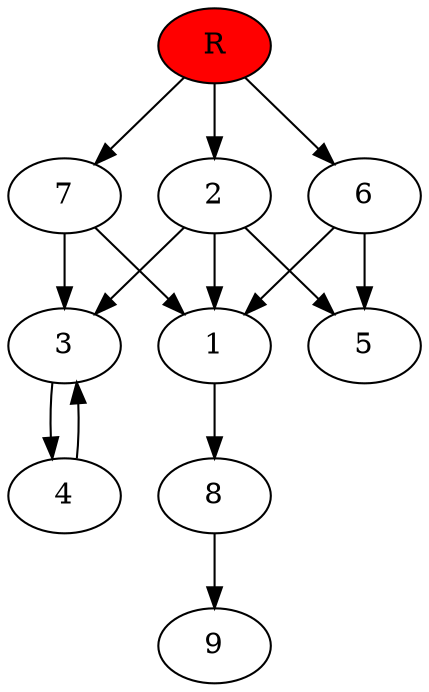digraph prb32699 {
	1
	2
	3
	4
	5
	6
	7
	8
	R [fillcolor="#ff0000" style=filled]
	1 -> 8
	2 -> 1
	2 -> 3
	2 -> 5
	3 -> 4
	4 -> 3
	6 -> 1
	6 -> 5
	7 -> 1
	7 -> 3
	8 -> 9
	R -> 2
	R -> 6
	R -> 7
}

